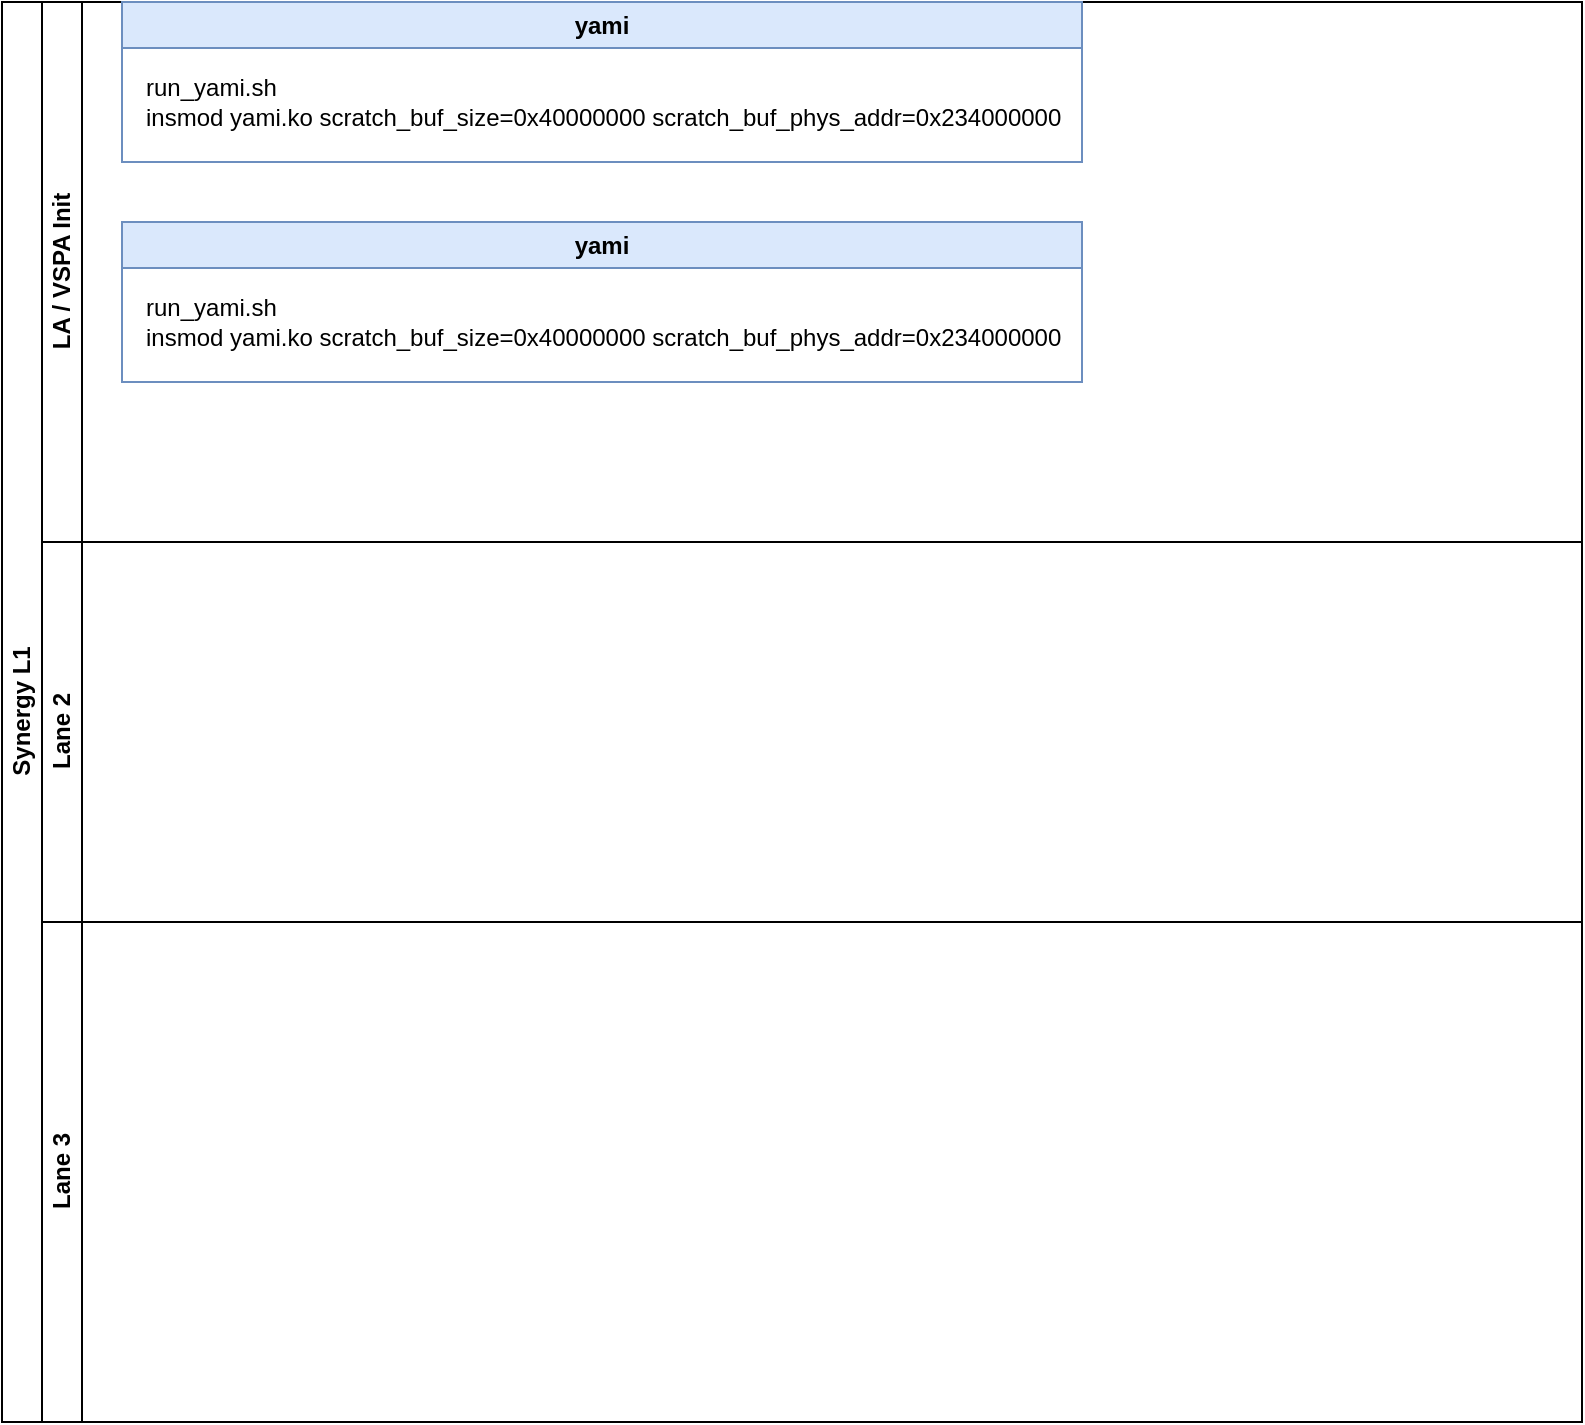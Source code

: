 <mxfile version="23.1.4" type="github">
  <diagram id="prtHgNgQTEPvFCAcTncT" name="Page-1">
    <mxGraphModel dx="1016" dy="637" grid="1" gridSize="10" guides="1" tooltips="1" connect="1" arrows="1" fold="1" page="1" pageScale="1" pageWidth="827" pageHeight="1169" math="0" shadow="0">
      <root>
        <mxCell id="0" />
        <mxCell id="1" parent="0" />
        <mxCell id="dNxyNK7c78bLwvsdeMH5-19" value="Synergy L1" style="swimlane;html=1;childLayout=stackLayout;resizeParent=1;resizeParentMax=0;horizontal=0;startSize=20;horizontalStack=0;" parent="1" vertex="1">
          <mxGeometry x="10" y="120" width="790" height="710" as="geometry">
            <mxRectangle x="120" y="120" width="40" height="60" as="alternateBounds" />
          </mxGeometry>
        </mxCell>
        <mxCell id="dNxyNK7c78bLwvsdeMH5-20" value="LA / VSPA Init" style="swimlane;html=1;startSize=20;horizontal=0;" parent="dNxyNK7c78bLwvsdeMH5-19" vertex="1">
          <mxGeometry x="20" width="770" height="270" as="geometry" />
        </mxCell>
        <mxCell id="a2PyN4hXEWRtEeo-WJ3X-2" value="yami" style="swimlane;whiteSpace=wrap;html=1;fillColor=#dae8fc;strokeColor=#6c8ebf;" vertex="1" parent="dNxyNK7c78bLwvsdeMH5-20">
          <mxGeometry x="40" width="480" height="80" as="geometry" />
        </mxCell>
        <mxCell id="a2PyN4hXEWRtEeo-WJ3X-3" value="run_yami.sh&lt;br&gt;insmod yami.ko scratch_buf_size=0x40000000 scratch_buf_phys_addr=0x234000000" style="text;html=1;align=left;verticalAlign=middle;resizable=0;points=[];autosize=1;strokeColor=none;fillColor=none;" vertex="1" parent="a2PyN4hXEWRtEeo-WJ3X-2">
          <mxGeometry x="10" y="30" width="480" height="40" as="geometry" />
        </mxCell>
        <mxCell id="a2PyN4hXEWRtEeo-WJ3X-5" value="yami" style="swimlane;whiteSpace=wrap;html=1;fillColor=#dae8fc;strokeColor=#6c8ebf;" vertex="1" parent="dNxyNK7c78bLwvsdeMH5-20">
          <mxGeometry x="40" y="110" width="480" height="80" as="geometry" />
        </mxCell>
        <mxCell id="a2PyN4hXEWRtEeo-WJ3X-6" value="run_yami.sh&lt;br&gt;insmod yami.ko scratch_buf_size=0x40000000 scratch_buf_phys_addr=0x234000000" style="text;html=1;align=left;verticalAlign=middle;resizable=0;points=[];autosize=1;strokeColor=none;fillColor=none;" vertex="1" parent="a2PyN4hXEWRtEeo-WJ3X-5">
          <mxGeometry x="10" y="30" width="480" height="40" as="geometry" />
        </mxCell>
        <mxCell id="dNxyNK7c78bLwvsdeMH5-21" value="Lane 2" style="swimlane;html=1;startSize=20;horizontal=0;" parent="dNxyNK7c78bLwvsdeMH5-19" vertex="1">
          <mxGeometry x="20" y="270" width="770" height="190" as="geometry" />
        </mxCell>
        <mxCell id="dNxyNK7c78bLwvsdeMH5-22" value="Lane 3" style="swimlane;html=1;startSize=20;horizontal=0;" parent="dNxyNK7c78bLwvsdeMH5-19" vertex="1">
          <mxGeometry x="20" y="460" width="770" height="250" as="geometry" />
        </mxCell>
      </root>
    </mxGraphModel>
  </diagram>
</mxfile>
